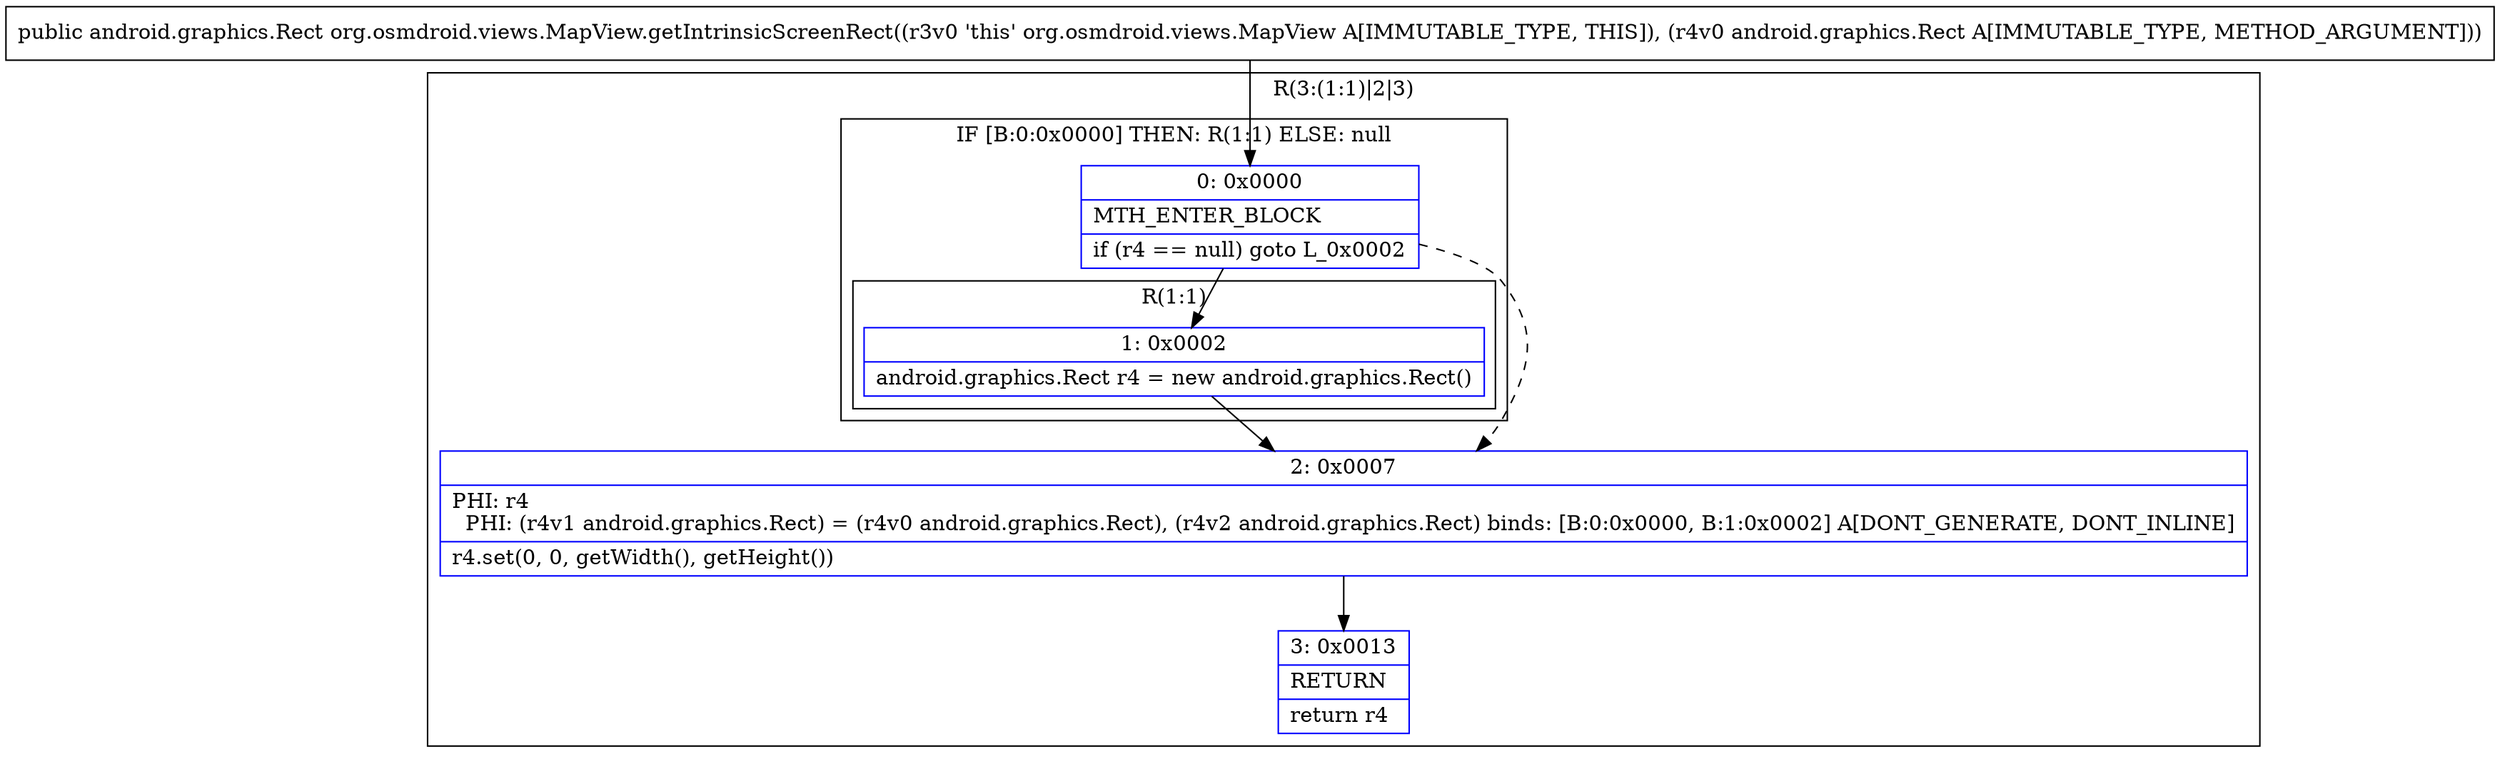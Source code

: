 digraph "CFG fororg.osmdroid.views.MapView.getIntrinsicScreenRect(Landroid\/graphics\/Rect;)Landroid\/graphics\/Rect;" {
subgraph cluster_Region_1948664846 {
label = "R(3:(1:1)|2|3)";
node [shape=record,color=blue];
subgraph cluster_IfRegion_1956235237 {
label = "IF [B:0:0x0000] THEN: R(1:1) ELSE: null";
node [shape=record,color=blue];
Node_0 [shape=record,label="{0\:\ 0x0000|MTH_ENTER_BLOCK\l|if (r4 == null) goto L_0x0002\l}"];
subgraph cluster_Region_1454290578 {
label = "R(1:1)";
node [shape=record,color=blue];
Node_1 [shape=record,label="{1\:\ 0x0002|android.graphics.Rect r4 = new android.graphics.Rect()\l}"];
}
}
Node_2 [shape=record,label="{2\:\ 0x0007|PHI: r4 \l  PHI: (r4v1 android.graphics.Rect) = (r4v0 android.graphics.Rect), (r4v2 android.graphics.Rect) binds: [B:0:0x0000, B:1:0x0002] A[DONT_GENERATE, DONT_INLINE]\l|r4.set(0, 0, getWidth(), getHeight())\l}"];
Node_3 [shape=record,label="{3\:\ 0x0013|RETURN\l|return r4\l}"];
}
MethodNode[shape=record,label="{public android.graphics.Rect org.osmdroid.views.MapView.getIntrinsicScreenRect((r3v0 'this' org.osmdroid.views.MapView A[IMMUTABLE_TYPE, THIS]), (r4v0 android.graphics.Rect A[IMMUTABLE_TYPE, METHOD_ARGUMENT])) }"];
MethodNode -> Node_0;
Node_0 -> Node_1;
Node_0 -> Node_2[style=dashed];
Node_1 -> Node_2;
Node_2 -> Node_3;
}

